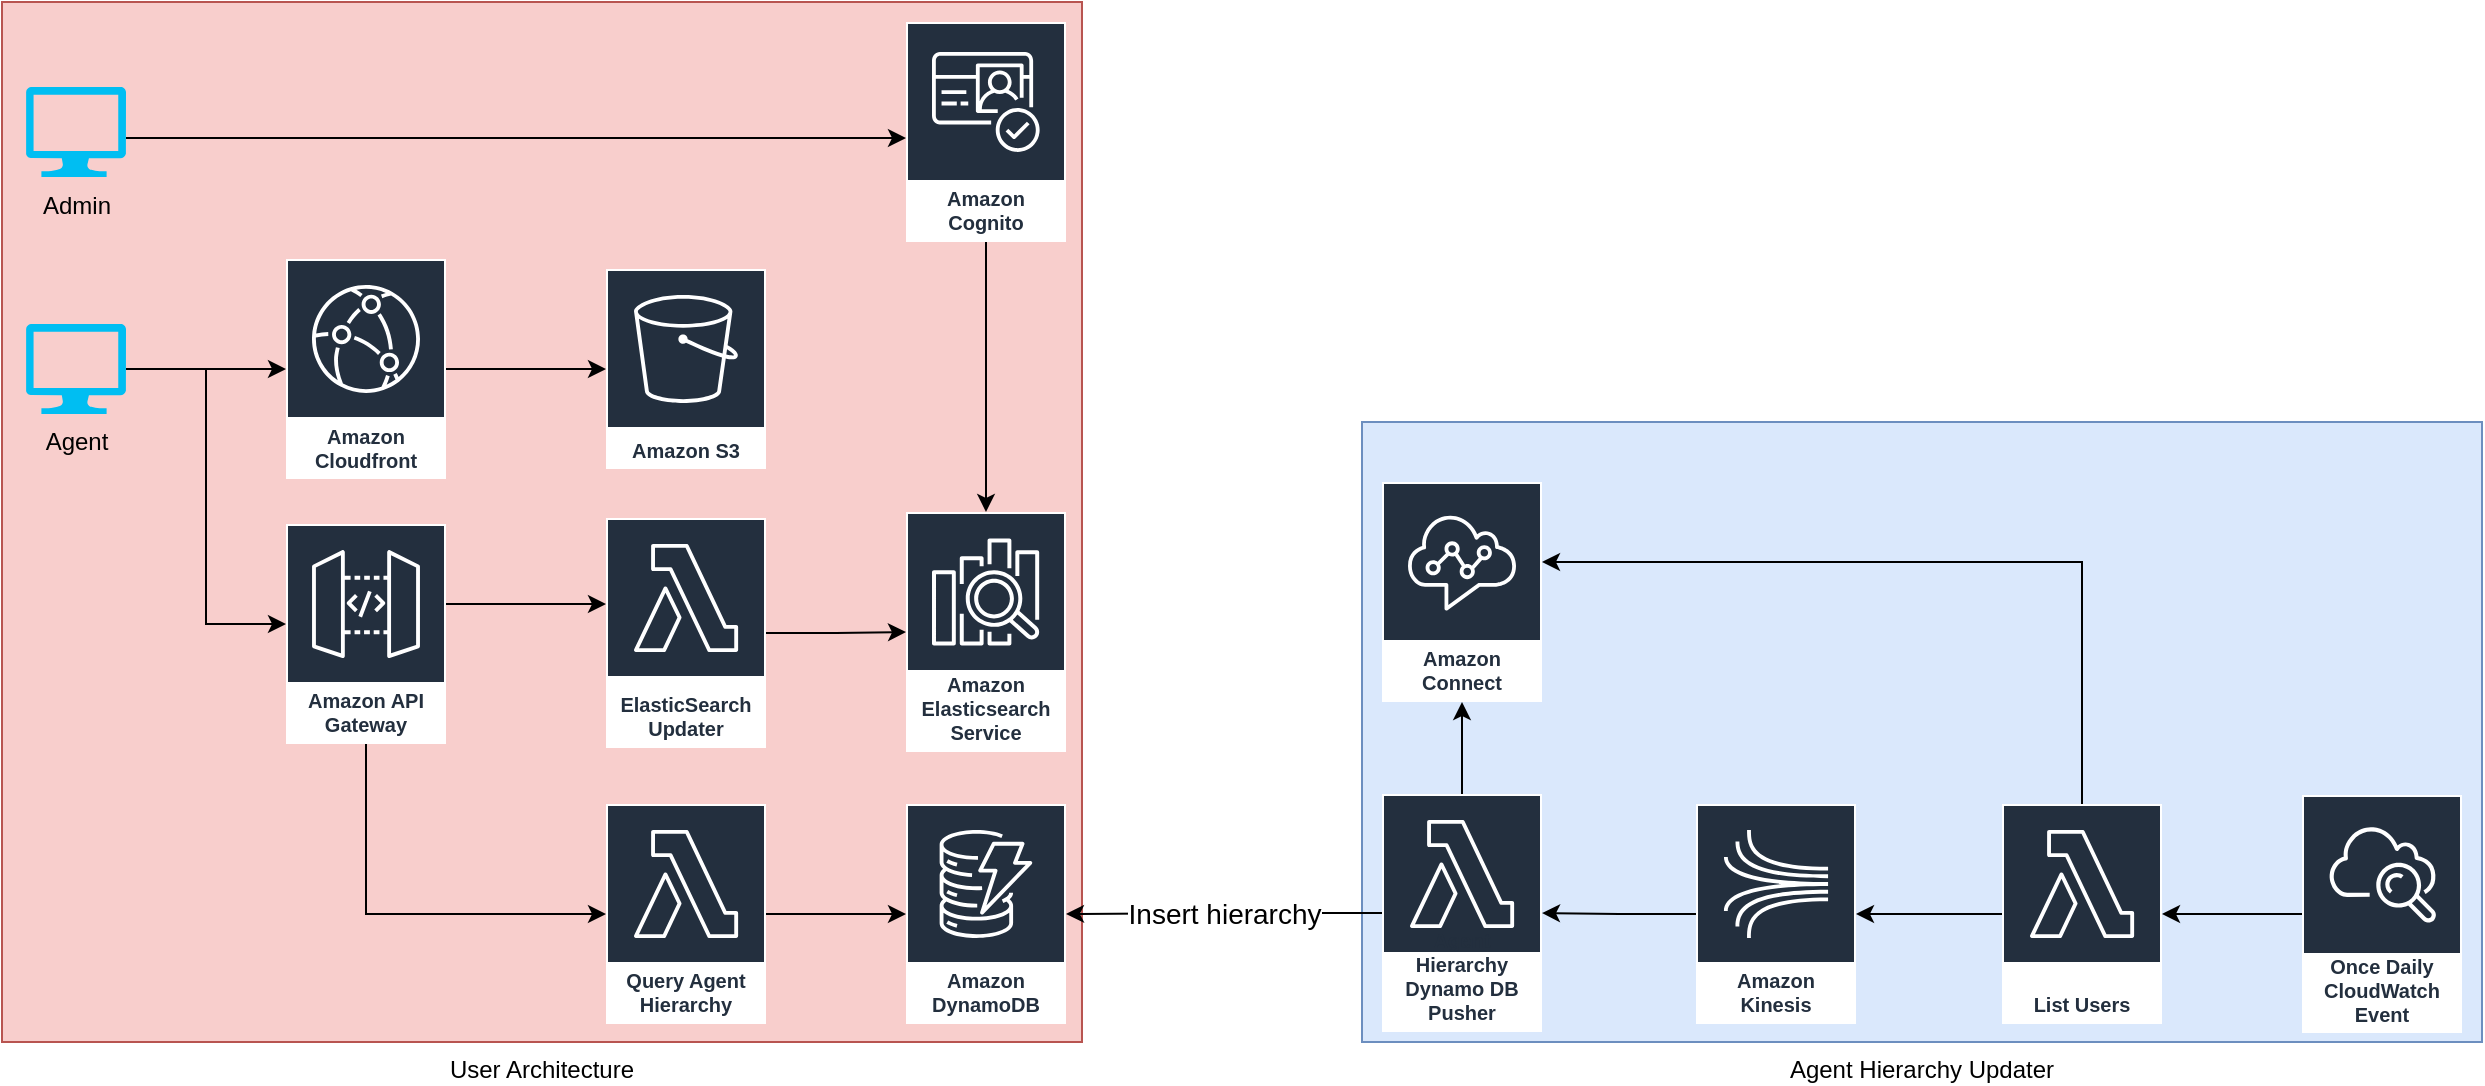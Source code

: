 <mxfile version="13.0.1" type="device"><diagram id="axXig9ded9frC-Maba4g" name="Page-1"><mxGraphModel dx="1346" dy="2029" grid="1" gridSize="10" guides="1" tooltips="1" connect="1" arrows="1" fold="1" page="1" pageScale="1" pageWidth="827" pageHeight="1169" math="0" shadow="0"><root><mxCell id="0"/><mxCell id="1" parent="0"/><mxCell id="fibyrnveqV3_IlSkIJ4f-46" value="Agent Hierarchy Updater" style="rounded=0;whiteSpace=wrap;html=1;labelPosition=center;verticalLabelPosition=bottom;align=center;verticalAlign=top;fillColor=#dae8fc;strokeColor=#6c8ebf;" parent="1" vertex="1"><mxGeometry x="730" y="100" width="560" height="310" as="geometry"/></mxCell><mxCell id="fibyrnveqV3_IlSkIJ4f-28" value="User Architecture" style="rounded=0;whiteSpace=wrap;html=1;labelPosition=center;verticalLabelPosition=bottom;align=center;verticalAlign=top;fillColor=#f8cecc;strokeColor=#b85450;" parent="1" vertex="1"><mxGeometry x="50" y="-110" width="540" height="520" as="geometry"/></mxCell><mxCell id="fibyrnveqV3_IlSkIJ4f-4" style="edgeStyle=orthogonalEdgeStyle;rounded=0;orthogonalLoop=1;jettySize=auto;html=1;" parent="1" source="fibyrnveqV3_IlSkIJ4f-1" target="fibyrnveqV3_IlSkIJ4f-5" edge="1"><mxGeometry relative="1" as="geometry"><mxPoint x="162" y="73.5" as="targetPoint"/></mxGeometry></mxCell><mxCell id="fibyrnveqV3_IlSkIJ4f-10" style="edgeStyle=orthogonalEdgeStyle;rounded=0;orthogonalLoop=1;jettySize=auto;html=1;" parent="1" source="fibyrnveqV3_IlSkIJ4f-1" target="fibyrnveqV3_IlSkIJ4f-9" edge="1"><mxGeometry relative="1" as="geometry"><Array as="points"><mxPoint x="152" y="74"/><mxPoint x="152" y="201"/></Array></mxGeometry></mxCell><mxCell id="fibyrnveqV3_IlSkIJ4f-1" value="Agent" style="verticalLabelPosition=bottom;html=1;verticalAlign=top;align=center;strokeColor=none;fillColor=#00BEF2;shape=mxgraph.azure.computer;pointerEvents=1;" parent="1" vertex="1"><mxGeometry x="62" y="51" width="50" height="45" as="geometry"/></mxCell><mxCell id="fibyrnveqV3_IlSkIJ4f-8" style="edgeStyle=orthogonalEdgeStyle;rounded=0;orthogonalLoop=1;jettySize=auto;html=1;" parent="1" source="fibyrnveqV3_IlSkIJ4f-5" target="fibyrnveqV3_IlSkIJ4f-7" edge="1"><mxGeometry relative="1" as="geometry"/></mxCell><mxCell id="fibyrnveqV3_IlSkIJ4f-5" value="Amazon Cloudfront" style="outlineConnect=0;fontColor=#232F3E;gradientColor=none;strokeColor=#ffffff;fillColor=#232F3E;dashed=0;verticalLabelPosition=middle;verticalAlign=bottom;align=center;html=1;whiteSpace=wrap;fontSize=10;fontStyle=1;spacing=3;shape=mxgraph.aws4.productIcon;prIcon=mxgraph.aws4.cloudfront;" parent="1" vertex="1"><mxGeometry x="192" y="18.5" width="80" height="110" as="geometry"/></mxCell><mxCell id="fibyrnveqV3_IlSkIJ4f-7" value="Amazon S3" style="outlineConnect=0;fontColor=#232F3E;gradientColor=none;strokeColor=#ffffff;fillColor=#232F3E;dashed=0;verticalLabelPosition=middle;verticalAlign=bottom;align=center;html=1;whiteSpace=wrap;fontSize=10;fontStyle=1;spacing=3;shape=mxgraph.aws4.productIcon;prIcon=mxgraph.aws4.s3;" parent="1" vertex="1"><mxGeometry x="352" y="23.5" width="80" height="100" as="geometry"/></mxCell><mxCell id="fibyrnveqV3_IlSkIJ4f-13" style="edgeStyle=orthogonalEdgeStyle;rounded=0;orthogonalLoop=1;jettySize=auto;html=1;" parent="1" source="fibyrnveqV3_IlSkIJ4f-9" target="fibyrnveqV3_IlSkIJ4f-12" edge="1"><mxGeometry relative="1" as="geometry"><Array as="points"><mxPoint x="312" y="191"/><mxPoint x="312" y="191"/></Array></mxGeometry></mxCell><mxCell id="fibyrnveqV3_IlSkIJ4f-19" style="edgeStyle=orthogonalEdgeStyle;rounded=0;orthogonalLoop=1;jettySize=auto;html=1;" parent="1" source="fibyrnveqV3_IlSkIJ4f-9" target="fibyrnveqV3_IlSkIJ4f-18" edge="1"><mxGeometry relative="1" as="geometry"><Array as="points"><mxPoint x="232" y="346"/></Array></mxGeometry></mxCell><mxCell id="fibyrnveqV3_IlSkIJ4f-9" value="Amazon API Gateway" style="outlineConnect=0;fontColor=#232F3E;gradientColor=none;strokeColor=#ffffff;fillColor=#232F3E;dashed=0;verticalLabelPosition=middle;verticalAlign=bottom;align=center;html=1;whiteSpace=wrap;fontSize=10;fontStyle=1;spacing=3;shape=mxgraph.aws4.productIcon;prIcon=mxgraph.aws4.api_gateway;" parent="1" vertex="1"><mxGeometry x="192" y="151" width="80" height="110" as="geometry"/></mxCell><mxCell id="fibyrnveqV3_IlSkIJ4f-21" style="edgeStyle=orthogonalEdgeStyle;rounded=0;orthogonalLoop=1;jettySize=auto;html=1;" parent="1" source="fibyrnveqV3_IlSkIJ4f-12" target="fibyrnveqV3_IlSkIJ4f-20" edge="1"><mxGeometry relative="1" as="geometry"/></mxCell><mxCell id="fibyrnveqV3_IlSkIJ4f-12" value="ElasticSearch Updater" style="outlineConnect=0;fontColor=#232F3E;gradientColor=none;strokeColor=#ffffff;fillColor=#232F3E;dashed=0;verticalLabelPosition=middle;verticalAlign=bottom;align=center;html=1;whiteSpace=wrap;fontSize=10;fontStyle=1;spacing=3;shape=mxgraph.aws4.productIcon;prIcon=mxgraph.aws4.lambda;" parent="1" vertex="1"><mxGeometry x="352" y="148" width="80" height="115" as="geometry"/></mxCell><mxCell id="fibyrnveqV3_IlSkIJ4f-24" style="edgeStyle=orthogonalEdgeStyle;rounded=0;orthogonalLoop=1;jettySize=auto;html=1;" parent="1" source="fibyrnveqV3_IlSkIJ4f-18" target="fibyrnveqV3_IlSkIJ4f-23" edge="1"><mxGeometry relative="1" as="geometry"/></mxCell><mxCell id="fibyrnveqV3_IlSkIJ4f-18" value="Query Agent Hierarchy" style="outlineConnect=0;fontColor=#232F3E;gradientColor=none;strokeColor=#ffffff;fillColor=#232F3E;dashed=0;verticalLabelPosition=middle;verticalAlign=bottom;align=center;html=1;whiteSpace=wrap;fontSize=10;fontStyle=1;spacing=3;shape=mxgraph.aws4.productIcon;prIcon=mxgraph.aws4.lambda;" parent="1" vertex="1"><mxGeometry x="352" y="291" width="80" height="110" as="geometry"/></mxCell><mxCell id="fibyrnveqV3_IlSkIJ4f-20" value="Amazon Elasticsearch Service" style="outlineConnect=0;fontColor=#232F3E;gradientColor=none;strokeColor=#ffffff;fillColor=#232F3E;dashed=0;verticalLabelPosition=middle;verticalAlign=bottom;align=center;html=1;whiteSpace=wrap;fontSize=10;fontStyle=1;spacing=3;shape=mxgraph.aws4.productIcon;prIcon=mxgraph.aws4.elasticsearch_service;" parent="1" vertex="1"><mxGeometry x="502" y="145" width="80" height="120" as="geometry"/></mxCell><mxCell id="fibyrnveqV3_IlSkIJ4f-23" value="Amazon DynamoDB" style="outlineConnect=0;fontColor=#232F3E;gradientColor=none;strokeColor=#ffffff;fillColor=#232F3E;dashed=0;verticalLabelPosition=middle;verticalAlign=bottom;align=center;html=1;whiteSpace=wrap;fontSize=10;fontStyle=1;spacing=3;shape=mxgraph.aws4.productIcon;prIcon=mxgraph.aws4.dynamodb;" parent="1" vertex="1"><mxGeometry x="502" y="291" width="80" height="110" as="geometry"/></mxCell><mxCell id="fibyrnveqV3_IlSkIJ4f-37" style="edgeStyle=orthogonalEdgeStyle;rounded=0;orthogonalLoop=1;jettySize=auto;html=1;" parent="1" source="fibyrnveqV3_IlSkIJ4f-33" target="fibyrnveqV3_IlSkIJ4f-35" edge="1"><mxGeometry relative="1" as="geometry"/></mxCell><mxCell id="fibyrnveqV3_IlSkIJ4f-33" value="Amazon Kinesis" style="outlineConnect=0;fontColor=#232F3E;gradientColor=none;strokeColor=#ffffff;fillColor=#232F3E;dashed=0;verticalLabelPosition=middle;verticalAlign=bottom;align=center;html=1;whiteSpace=wrap;fontSize=10;fontStyle=1;spacing=3;shape=mxgraph.aws4.productIcon;prIcon=mxgraph.aws4.kinesis;" parent="1" vertex="1"><mxGeometry x="897" y="291" width="80" height="110" as="geometry"/></mxCell><mxCell id="fibyrnveqV3_IlSkIJ4f-36" value="&lt;span style=&quot;font-weight: normal&quot;&gt;&lt;font style=&quot;font-size: 14px&quot;&gt;Insert hierarchy&lt;/font&gt;&lt;/span&gt;" style="edgeStyle=orthogonalEdgeStyle;rounded=0;orthogonalLoop=1;jettySize=auto;html=1;fontStyle=1" parent="1" source="fibyrnveqV3_IlSkIJ4f-35" target="fibyrnveqV3_IlSkIJ4f-23" edge="1"><mxGeometry relative="1" as="geometry"/></mxCell><mxCell id="fibyrnveqV3_IlSkIJ4f-39" style="edgeStyle=orthogonalEdgeStyle;rounded=0;orthogonalLoop=1;jettySize=auto;html=1;" parent="1" source="fibyrnveqV3_IlSkIJ4f-35" target="fibyrnveqV3_IlSkIJ4f-38" edge="1"><mxGeometry relative="1" as="geometry"/></mxCell><mxCell id="fibyrnveqV3_IlSkIJ4f-35" value="Agent Hierarchy&lt;br&gt;Dynamo DB Pusher" style="outlineConnect=0;fontColor=#232F3E;gradientColor=none;strokeColor=#ffffff;fillColor=#232F3E;dashed=0;verticalLabelPosition=middle;verticalAlign=bottom;align=center;html=1;whiteSpace=wrap;fontSize=10;fontStyle=1;spacing=3;shape=mxgraph.aws4.productIcon;prIcon=mxgraph.aws4.lambda;" parent="1" vertex="1"><mxGeometry x="740" y="286" width="80" height="119" as="geometry"/></mxCell><mxCell id="fibyrnveqV3_IlSkIJ4f-38" value="Amazon Connect" style="outlineConnect=0;fontColor=#232F3E;gradientColor=none;strokeColor=#ffffff;fillColor=#232F3E;dashed=0;verticalLabelPosition=middle;verticalAlign=bottom;align=center;html=1;whiteSpace=wrap;fontSize=10;fontStyle=1;spacing=3;shape=mxgraph.aws4.productIcon;prIcon=mxgraph.aws4.connect;" parent="1" vertex="1"><mxGeometry x="740" y="130" width="80" height="110" as="geometry"/></mxCell><mxCell id="fibyrnveqV3_IlSkIJ4f-44" style="edgeStyle=orthogonalEdgeStyle;rounded=0;orthogonalLoop=1;jettySize=auto;html=1;" parent="1" source="fibyrnveqV3_IlSkIJ4f-40" target="fibyrnveqV3_IlSkIJ4f-41" edge="1"><mxGeometry relative="1" as="geometry"/></mxCell><mxCell id="fibyrnveqV3_IlSkIJ4f-40" value="Once Daily CloudWatch Event" style="outlineConnect=0;fontColor=#232F3E;gradientColor=none;strokeColor=#ffffff;fillColor=#232F3E;dashed=0;verticalLabelPosition=middle;verticalAlign=bottom;align=center;html=1;whiteSpace=wrap;fontSize=10;fontStyle=1;spacing=3;shape=mxgraph.aws4.productIcon;prIcon=mxgraph.aws4.cloudwatch;" parent="1" vertex="1"><mxGeometry x="1200" y="286.5" width="80" height="119" as="geometry"/></mxCell><mxCell id="fibyrnveqV3_IlSkIJ4f-42" style="edgeStyle=orthogonalEdgeStyle;rounded=0;orthogonalLoop=1;jettySize=auto;html=1;" parent="1" source="fibyrnveqV3_IlSkIJ4f-41" target="fibyrnveqV3_IlSkIJ4f-38" edge="1"><mxGeometry relative="1" as="geometry"><Array as="points"><mxPoint x="1090" y="170"/></Array></mxGeometry></mxCell><mxCell id="fibyrnveqV3_IlSkIJ4f-43" style="edgeStyle=orthogonalEdgeStyle;rounded=0;orthogonalLoop=1;jettySize=auto;html=1;" parent="1" source="fibyrnveqV3_IlSkIJ4f-41" target="fibyrnveqV3_IlSkIJ4f-33" edge="1"><mxGeometry relative="1" as="geometry"/></mxCell><mxCell id="fibyrnveqV3_IlSkIJ4f-41" value="List Users" style="outlineConnect=0;fontColor=#232F3E;gradientColor=none;strokeColor=#ffffff;fillColor=#232F3E;dashed=0;verticalLabelPosition=middle;verticalAlign=bottom;align=center;html=1;whiteSpace=wrap;fontSize=10;fontStyle=1;spacing=3;shape=mxgraph.aws4.productIcon;prIcon=mxgraph.aws4.lambda;" parent="1" vertex="1"><mxGeometry x="1050" y="291" width="80" height="110" as="geometry"/></mxCell><mxCell id="_c8Sy6djLWJMbgXYolOf-5" style="edgeStyle=orthogonalEdgeStyle;rounded=0;orthogonalLoop=1;jettySize=auto;html=1;" edge="1" parent="1" source="_c8Sy6djLWJMbgXYolOf-1" target="fibyrnveqV3_IlSkIJ4f-20"><mxGeometry relative="1" as="geometry"><Array as="points"><mxPoint x="542" y="40"/><mxPoint x="542" y="40"/></Array></mxGeometry></mxCell><mxCell id="_c8Sy6djLWJMbgXYolOf-1" value="Amazon Cognito" style="outlineConnect=0;fontColor=#232F3E;gradientColor=none;strokeColor=#ffffff;fillColor=#232F3E;dashed=0;verticalLabelPosition=middle;verticalAlign=bottom;align=center;html=1;whiteSpace=wrap;fontSize=10;fontStyle=1;spacing=3;shape=mxgraph.aws4.productIcon;prIcon=mxgraph.aws4.cognito;" vertex="1" parent="1"><mxGeometry x="502" y="-100" width="80" height="110" as="geometry"/></mxCell><mxCell id="_c8Sy6djLWJMbgXYolOf-4" style="edgeStyle=orthogonalEdgeStyle;rounded=0;orthogonalLoop=1;jettySize=auto;html=1;" edge="1" parent="1"><mxGeometry relative="1" as="geometry"><mxPoint x="112" y="-42" as="sourcePoint"/><mxPoint x="502" y="-42" as="targetPoint"/><Array as="points"><mxPoint x="400" y="-41.5"/><mxPoint x="400" y="-41.5"/></Array></mxGeometry></mxCell><mxCell id="_c8Sy6djLWJMbgXYolOf-2" value="Admin" style="verticalLabelPosition=bottom;html=1;verticalAlign=top;align=center;strokeColor=none;fillColor=#00BEF2;shape=mxgraph.azure.computer;pointerEvents=1;" vertex="1" parent="1"><mxGeometry x="62" y="-67.5" width="50" height="45" as="geometry"/></mxCell></root></mxGraphModel></diagram></mxfile>
